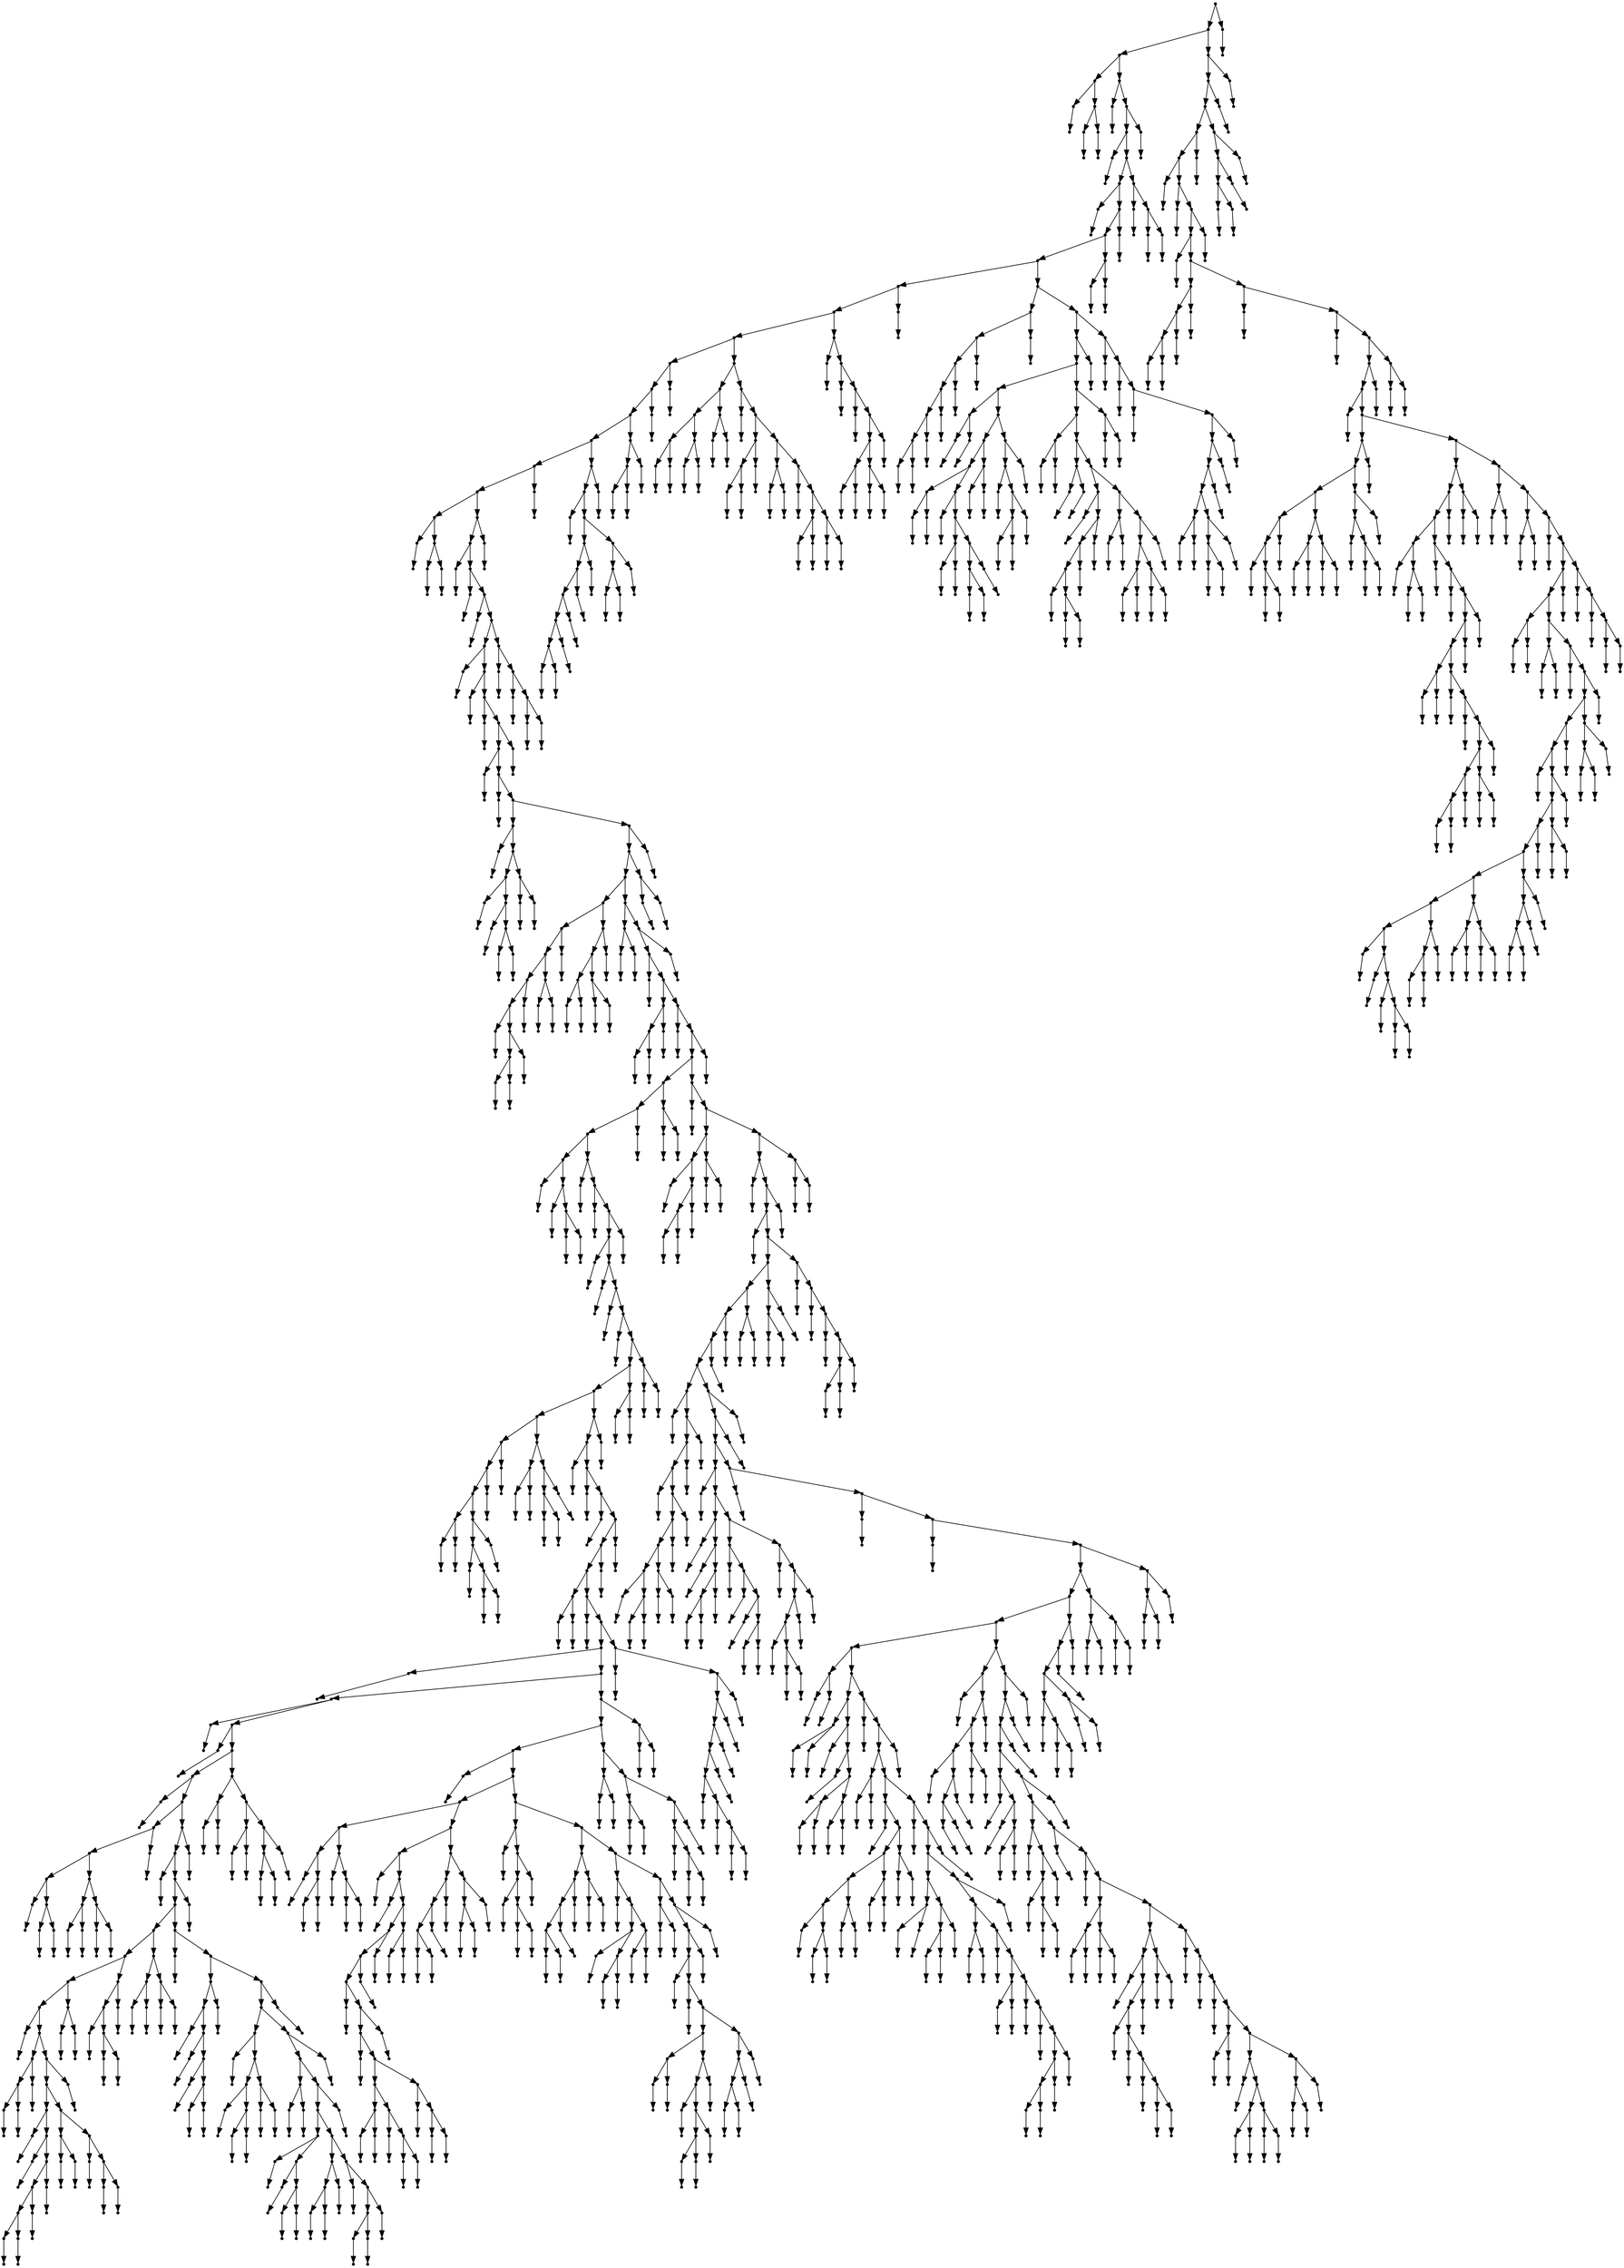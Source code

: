 digraph {
  1861 [shape=point];
  1858 [shape=point];
  1573 [shape=point];
  7 [shape=point];
  1 [shape=point];
  0 [shape=point];
  6 [shape=point];
  3 [shape=point];
  2 [shape=point];
  5 [shape=point];
  4 [shape=point];
  1572 [shape=point];
  9 [shape=point];
  8 [shape=point];
  1571 [shape=point];
  1568 [shape=point];
  11 [shape=point];
  10 [shape=point];
  1567 [shape=point];
  1558 [shape=point];
  13 [shape=point];
  12 [shape=point];
  1557 [shape=point];
  1554 [shape=point];
  1548 [shape=point];
  1383 [shape=point];
  1380 [shape=point];
  1356 [shape=point];
  1305 [shape=point];
  1302 [shape=point];
  1299 [shape=point];
  1290 [shape=point];
  1257 [shape=point];
  1254 [shape=point];
  21 [shape=point];
  15 [shape=point];
  14 [shape=point];
  20 [shape=point];
  17 [shape=point];
  16 [shape=point];
  19 [shape=point];
  18 [shape=point];
  1253 [shape=point];
  1250 [shape=point];
  23 [shape=point];
  22 [shape=point];
  1249 [shape=point];
  25 [shape=point];
  24 [shape=point];
  1248 [shape=point];
  27 [shape=point];
  26 [shape=point];
  1247 [shape=point];
  1235 [shape=point];
  29 [shape=point];
  28 [shape=point];
  1234 [shape=point];
  31 [shape=point];
  30 [shape=point];
  1233 [shape=point];
  33 [shape=point];
  32 [shape=point];
  1232 [shape=point];
  1229 [shape=point];
  35 [shape=point];
  34 [shape=point];
  1228 [shape=point];
  37 [shape=point];
  36 [shape=point];
  1227 [shape=point];
  57 [shape=point];
  39 [shape=point];
  38 [shape=point];
  56 [shape=point];
  50 [shape=point];
  41 [shape=point];
  40 [shape=point];
  49 [shape=point];
  43 [shape=point];
  42 [shape=point];
  48 [shape=point];
  45 [shape=point];
  44 [shape=point];
  47 [shape=point];
  46 [shape=point];
  55 [shape=point];
  52 [shape=point];
  51 [shape=point];
  54 [shape=point];
  53 [shape=point];
  1226 [shape=point];
  1223 [shape=point];
  1217 [shape=point];
  95 [shape=point];
  80 [shape=point];
  77 [shape=point];
  71 [shape=point];
  68 [shape=point];
  59 [shape=point];
  58 [shape=point];
  67 [shape=point];
  64 [shape=point];
  61 [shape=point];
  60 [shape=point];
  63 [shape=point];
  62 [shape=point];
  66 [shape=point];
  65 [shape=point];
  70 [shape=point];
  69 [shape=point];
  76 [shape=point];
  73 [shape=point];
  72 [shape=point];
  75 [shape=point];
  74 [shape=point];
  79 [shape=point];
  78 [shape=point];
  94 [shape=point];
  91 [shape=point];
  85 [shape=point];
  82 [shape=point];
  81 [shape=point];
  84 [shape=point];
  83 [shape=point];
  90 [shape=point];
  87 [shape=point];
  86 [shape=point];
  89 [shape=point];
  88 [shape=point];
  93 [shape=point];
  92 [shape=point];
  1216 [shape=point];
  100 [shape=point];
  97 [shape=point];
  96 [shape=point];
  99 [shape=point];
  98 [shape=point];
  1215 [shape=point];
  1212 [shape=point];
  102 [shape=point];
  101 [shape=point];
  1211 [shape=point];
  110 [shape=point];
  107 [shape=point];
  104 [shape=point];
  103 [shape=point];
  106 [shape=point];
  105 [shape=point];
  109 [shape=point];
  108 [shape=point];
  1210 [shape=point];
  112 [shape=point];
  111 [shape=point];
  1209 [shape=point];
  1206 [shape=point];
  714 [shape=point];
  708 [shape=point];
  705 [shape=point];
  123 [shape=point];
  114 [shape=point];
  113 [shape=point];
  122 [shape=point];
  116 [shape=point];
  115 [shape=point];
  121 [shape=point];
  118 [shape=point];
  117 [shape=point];
  120 [shape=point];
  119 [shape=point];
  704 [shape=point];
  125 [shape=point];
  124 [shape=point];
  703 [shape=point];
  127 [shape=point];
  126 [shape=point];
  702 [shape=point];
  699 [shape=point];
  129 [shape=point];
  128 [shape=point];
  698 [shape=point];
  131 [shape=point];
  130 [shape=point];
  697 [shape=point];
  133 [shape=point];
  132 [shape=point];
  696 [shape=point];
  135 [shape=point];
  134 [shape=point];
  695 [shape=point];
  689 [shape=point];
  683 [shape=point];
  173 [shape=point];
  158 [shape=point];
  155 [shape=point];
  152 [shape=point];
  140 [shape=point];
  137 [shape=point];
  136 [shape=point];
  139 [shape=point];
  138 [shape=point];
  151 [shape=point];
  148 [shape=point];
  142 [shape=point];
  141 [shape=point];
  147 [shape=point];
  144 [shape=point];
  143 [shape=point];
  146 [shape=point];
  145 [shape=point];
  150 [shape=point];
  149 [shape=point];
  154 [shape=point];
  153 [shape=point];
  157 [shape=point];
  156 [shape=point];
  172 [shape=point];
  163 [shape=point];
  160 [shape=point];
  159 [shape=point];
  162 [shape=point];
  161 [shape=point];
  171 [shape=point];
  168 [shape=point];
  165 [shape=point];
  164 [shape=point];
  167 [shape=point];
  166 [shape=point];
  170 [shape=point];
  169 [shape=point];
  682 [shape=point];
  679 [shape=point];
  175 [shape=point];
  174 [shape=point];
  678 [shape=point];
  177 [shape=point];
  176 [shape=point];
  677 [shape=point];
  179 [shape=point];
  178 [shape=point];
  676 [shape=point];
  673 [shape=point];
  670 [shape=point];
  184 [shape=point];
  181 [shape=point];
  180 [shape=point];
  183 [shape=point];
  182 [shape=point];
  669 [shape=point];
  186 [shape=point];
  185 [shape=point];
  668 [shape=point];
  641 [shape=point];
  188 [shape=point];
  187 [shape=point];
  640 [shape=point];
  415 [shape=point];
  190 [shape=point];
  189 [shape=point];
  414 [shape=point];
  192 [shape=point];
  191 [shape=point];
  413 [shape=point];
  392 [shape=point];
  194 [shape=point];
  193 [shape=point];
  391 [shape=point];
  217 [shape=point];
  214 [shape=point];
  202 [shape=point];
  196 [shape=point];
  195 [shape=point];
  201 [shape=point];
  198 [shape=point];
  197 [shape=point];
  200 [shape=point];
  199 [shape=point];
  213 [shape=point];
  207 [shape=point];
  204 [shape=point];
  203 [shape=point];
  206 [shape=point];
  205 [shape=point];
  212 [shape=point];
  209 [shape=point];
  208 [shape=point];
  211 [shape=point];
  210 [shape=point];
  216 [shape=point];
  215 [shape=point];
  390 [shape=point];
  387 [shape=point];
  219 [shape=point];
  218 [shape=point];
  386 [shape=point];
  383 [shape=point];
  296 [shape=point];
  284 [shape=point];
  272 [shape=point];
  266 [shape=point];
  221 [shape=point];
  220 [shape=point];
  265 [shape=point];
  229 [shape=point];
  226 [shape=point];
  223 [shape=point];
  222 [shape=point];
  225 [shape=point];
  224 [shape=point];
  228 [shape=point];
  227 [shape=point];
  264 [shape=point];
  261 [shape=point];
  246 [shape=point];
  231 [shape=point];
  230 [shape=point];
  245 [shape=point];
  233 [shape=point];
  232 [shape=point];
  244 [shape=point];
  241 [shape=point];
  238 [shape=point];
  235 [shape=point];
  234 [shape=point];
  237 [shape=point];
  236 [shape=point];
  240 [shape=point];
  239 [shape=point];
  243 [shape=point];
  242 [shape=point];
  260 [shape=point];
  251 [shape=point];
  248 [shape=point];
  247 [shape=point];
  250 [shape=point];
  249 [shape=point];
  259 [shape=point];
  253 [shape=point];
  252 [shape=point];
  258 [shape=point];
  255 [shape=point];
  254 [shape=point];
  257 [shape=point];
  256 [shape=point];
  263 [shape=point];
  262 [shape=point];
  271 [shape=point];
  268 [shape=point];
  267 [shape=point];
  270 [shape=point];
  269 [shape=point];
  283 [shape=point];
  280 [shape=point];
  274 [shape=point];
  273 [shape=point];
  279 [shape=point];
  276 [shape=point];
  275 [shape=point];
  278 [shape=point];
  277 [shape=point];
  282 [shape=point];
  281 [shape=point];
  295 [shape=point];
  289 [shape=point];
  286 [shape=point];
  285 [shape=point];
  288 [shape=point];
  287 [shape=point];
  294 [shape=point];
  291 [shape=point];
  290 [shape=point];
  293 [shape=point];
  292 [shape=point];
  382 [shape=point];
  298 [shape=point];
  297 [shape=point];
  381 [shape=point];
  315 [shape=point];
  312 [shape=point];
  300 [shape=point];
  299 [shape=point];
  311 [shape=point];
  302 [shape=point];
  301 [shape=point];
  310 [shape=point];
  304 [shape=point];
  303 [shape=point];
  309 [shape=point];
  306 [shape=point];
  305 [shape=point];
  308 [shape=point];
  307 [shape=point];
  314 [shape=point];
  313 [shape=point];
  380 [shape=point];
  377 [shape=point];
  332 [shape=point];
  317 [shape=point];
  316 [shape=point];
  331 [shape=point];
  325 [shape=point];
  319 [shape=point];
  318 [shape=point];
  324 [shape=point];
  321 [shape=point];
  320 [shape=point];
  323 [shape=point];
  322 [shape=point];
  330 [shape=point];
  327 [shape=point];
  326 [shape=point];
  329 [shape=point];
  328 [shape=point];
  376 [shape=point];
  373 [shape=point];
  337 [shape=point];
  334 [shape=point];
  333 [shape=point];
  336 [shape=point];
  335 [shape=point];
  372 [shape=point];
  369 [shape=point];
  348 [shape=point];
  339 [shape=point];
  338 [shape=point];
  347 [shape=point];
  341 [shape=point];
  340 [shape=point];
  346 [shape=point];
  343 [shape=point];
  342 [shape=point];
  345 [shape=point];
  344 [shape=point];
  368 [shape=point];
  356 [shape=point];
  353 [shape=point];
  350 [shape=point];
  349 [shape=point];
  352 [shape=point];
  351 [shape=point];
  355 [shape=point];
  354 [shape=point];
  367 [shape=point];
  358 [shape=point];
  357 [shape=point];
  366 [shape=point];
  363 [shape=point];
  360 [shape=point];
  359 [shape=point];
  362 [shape=point];
  361 [shape=point];
  365 [shape=point];
  364 [shape=point];
  371 [shape=point];
  370 [shape=point];
  375 [shape=point];
  374 [shape=point];
  379 [shape=point];
  378 [shape=point];
  385 [shape=point];
  384 [shape=point];
  389 [shape=point];
  388 [shape=point];
  412 [shape=point];
  397 [shape=point];
  394 [shape=point];
  393 [shape=point];
  396 [shape=point];
  395 [shape=point];
  411 [shape=point];
  402 [shape=point];
  399 [shape=point];
  398 [shape=point];
  401 [shape=point];
  400 [shape=point];
  410 [shape=point];
  407 [shape=point];
  404 [shape=point];
  403 [shape=point];
  406 [shape=point];
  405 [shape=point];
  409 [shape=point];
  408 [shape=point];
  639 [shape=point];
  633 [shape=point];
  609 [shape=point];
  417 [shape=point];
  416 [shape=point];
  608 [shape=point];
  506 [shape=point];
  434 [shape=point];
  425 [shape=point];
  419 [shape=point];
  418 [shape=point];
  424 [shape=point];
  421 [shape=point];
  420 [shape=point];
  423 [shape=point];
  422 [shape=point];
  433 [shape=point];
  427 [shape=point];
  426 [shape=point];
  432 [shape=point];
  429 [shape=point];
  428 [shape=point];
  431 [shape=point];
  430 [shape=point];
  505 [shape=point];
  484 [shape=point];
  436 [shape=point];
  435 [shape=point];
  483 [shape=point];
  438 [shape=point];
  437 [shape=point];
  482 [shape=point];
  476 [shape=point];
  473 [shape=point];
  470 [shape=point];
  440 [shape=point];
  439 [shape=point];
  469 [shape=point];
  466 [shape=point];
  442 [shape=point];
  441 [shape=point];
  465 [shape=point];
  456 [shape=point];
  447 [shape=point];
  444 [shape=point];
  443 [shape=point];
  446 [shape=point];
  445 [shape=point];
  455 [shape=point];
  449 [shape=point];
  448 [shape=point];
  454 [shape=point];
  451 [shape=point];
  450 [shape=point];
  453 [shape=point];
  452 [shape=point];
  464 [shape=point];
  458 [shape=point];
  457 [shape=point];
  463 [shape=point];
  460 [shape=point];
  459 [shape=point];
  462 [shape=point];
  461 [shape=point];
  468 [shape=point];
  467 [shape=point];
  472 [shape=point];
  471 [shape=point];
  475 [shape=point];
  474 [shape=point];
  481 [shape=point];
  478 [shape=point];
  477 [shape=point];
  480 [shape=point];
  479 [shape=point];
  504 [shape=point];
  495 [shape=point];
  492 [shape=point];
  489 [shape=point];
  486 [shape=point];
  485 [shape=point];
  488 [shape=point];
  487 [shape=point];
  491 [shape=point];
  490 [shape=point];
  494 [shape=point];
  493 [shape=point];
  503 [shape=point];
  500 [shape=point];
  497 [shape=point];
  496 [shape=point];
  499 [shape=point];
  498 [shape=point];
  502 [shape=point];
  501 [shape=point];
  607 [shape=point];
  520 [shape=point];
  508 [shape=point];
  507 [shape=point];
  519 [shape=point];
  516 [shape=point];
  510 [shape=point];
  509 [shape=point];
  515 [shape=point];
  512 [shape=point];
  511 [shape=point];
  514 [shape=point];
  513 [shape=point];
  518 [shape=point];
  517 [shape=point];
  606 [shape=point];
  537 [shape=point];
  531 [shape=point];
  528 [shape=point];
  525 [shape=point];
  522 [shape=point];
  521 [shape=point];
  524 [shape=point];
  523 [shape=point];
  527 [shape=point];
  526 [shape=point];
  530 [shape=point];
  529 [shape=point];
  536 [shape=point];
  533 [shape=point];
  532 [shape=point];
  535 [shape=point];
  534 [shape=point];
  605 [shape=point];
  554 [shape=point];
  539 [shape=point];
  538 [shape=point];
  553 [shape=point];
  547 [shape=point];
  541 [shape=point];
  540 [shape=point];
  546 [shape=point];
  543 [shape=point];
  542 [shape=point];
  545 [shape=point];
  544 [shape=point];
  552 [shape=point];
  549 [shape=point];
  548 [shape=point];
  551 [shape=point];
  550 [shape=point];
  604 [shape=point];
  559 [shape=point];
  556 [shape=point];
  555 [shape=point];
  558 [shape=point];
  557 [shape=point];
  603 [shape=point];
  600 [shape=point];
  597 [shape=point];
  561 [shape=point];
  560 [shape=point];
  596 [shape=point];
  563 [shape=point];
  562 [shape=point];
  595 [shape=point];
  583 [shape=point];
  568 [shape=point];
  565 [shape=point];
  564 [shape=point];
  567 [shape=point];
  566 [shape=point];
  582 [shape=point];
  579 [shape=point];
  570 [shape=point];
  569 [shape=point];
  578 [shape=point];
  575 [shape=point];
  572 [shape=point];
  571 [shape=point];
  574 [shape=point];
  573 [shape=point];
  577 [shape=point];
  576 [shape=point];
  581 [shape=point];
  580 [shape=point];
  594 [shape=point];
  591 [shape=point];
  588 [shape=point];
  585 [shape=point];
  584 [shape=point];
  587 [shape=point];
  586 [shape=point];
  590 [shape=point];
  589 [shape=point];
  593 [shape=point];
  592 [shape=point];
  599 [shape=point];
  598 [shape=point];
  602 [shape=point];
  601 [shape=point];
  632 [shape=point];
  614 [shape=point];
  611 [shape=point];
  610 [shape=point];
  613 [shape=point];
  612 [shape=point];
  631 [shape=point];
  619 [shape=point];
  616 [shape=point];
  615 [shape=point];
  618 [shape=point];
  617 [shape=point];
  630 [shape=point];
  627 [shape=point];
  621 [shape=point];
  620 [shape=point];
  626 [shape=point];
  623 [shape=point];
  622 [shape=point];
  625 [shape=point];
  624 [shape=point];
  629 [shape=point];
  628 [shape=point];
  638 [shape=point];
  635 [shape=point];
  634 [shape=point];
  637 [shape=point];
  636 [shape=point];
  667 [shape=point];
  643 [shape=point];
  642 [shape=point];
  666 [shape=point];
  663 [shape=point];
  660 [shape=point];
  657 [shape=point];
  654 [shape=point];
  645 [shape=point];
  644 [shape=point];
  653 [shape=point];
  647 [shape=point];
  646 [shape=point];
  652 [shape=point];
  649 [shape=point];
  648 [shape=point];
  651 [shape=point];
  650 [shape=point];
  656 [shape=point];
  655 [shape=point];
  659 [shape=point];
  658 [shape=point];
  662 [shape=point];
  661 [shape=point];
  665 [shape=point];
  664 [shape=point];
  672 [shape=point];
  671 [shape=point];
  675 [shape=point];
  674 [shape=point];
  681 [shape=point];
  680 [shape=point];
  688 [shape=point];
  685 [shape=point];
  684 [shape=point];
  687 [shape=point];
  686 [shape=point];
  694 [shape=point];
  691 [shape=point];
  690 [shape=point];
  693 [shape=point];
  692 [shape=point];
  701 [shape=point];
  700 [shape=point];
  707 [shape=point];
  706 [shape=point];
  713 [shape=point];
  710 [shape=point];
  709 [shape=point];
  712 [shape=point];
  711 [shape=point];
  1205 [shape=point];
  716 [shape=point];
  715 [shape=point];
  1204 [shape=point];
  733 [shape=point];
  727 [shape=point];
  718 [shape=point];
  717 [shape=point];
  726 [shape=point];
  723 [shape=point];
  720 [shape=point];
  719 [shape=point];
  722 [shape=point];
  721 [shape=point];
  725 [shape=point];
  724 [shape=point];
  732 [shape=point];
  729 [shape=point];
  728 [shape=point];
  731 [shape=point];
  730 [shape=point];
  1203 [shape=point];
  1197 [shape=point];
  735 [shape=point];
  734 [shape=point];
  1196 [shape=point];
  1193 [shape=point];
  737 [shape=point];
  736 [shape=point];
  1192 [shape=point];
  1174 [shape=point];
  1165 [shape=point];
  1159 [shape=point];
  1156 [shape=point];
  1153 [shape=point];
  769 [shape=point];
  739 [shape=point];
  738 [shape=point];
  768 [shape=point];
  765 [shape=point];
  762 [shape=point];
  741 [shape=point];
  740 [shape=point];
  761 [shape=point];
  758 [shape=point];
  755 [shape=point];
  749 [shape=point];
  743 [shape=point];
  742 [shape=point];
  748 [shape=point];
  745 [shape=point];
  744 [shape=point];
  747 [shape=point];
  746 [shape=point];
  754 [shape=point];
  751 [shape=point];
  750 [shape=point];
  753 [shape=point];
  752 [shape=point];
  757 [shape=point];
  756 [shape=point];
  760 [shape=point];
  759 [shape=point];
  764 [shape=point];
  763 [shape=point];
  767 [shape=point];
  766 [shape=point];
  1152 [shape=point];
  1149 [shape=point];
  1146 [shape=point];
  819 [shape=point];
  771 [shape=point];
  770 [shape=point];
  818 [shape=point];
  785 [shape=point];
  773 [shape=point];
  772 [shape=point];
  784 [shape=point];
  775 [shape=point];
  774 [shape=point];
  783 [shape=point];
  780 [shape=point];
  777 [shape=point];
  776 [shape=point];
  779 [shape=point];
  778 [shape=point];
  782 [shape=point];
  781 [shape=point];
  817 [shape=point];
  799 [shape=point];
  787 [shape=point];
  786 [shape=point];
  798 [shape=point];
  789 [shape=point];
  788 [shape=point];
  797 [shape=point];
  791 [shape=point];
  790 [shape=point];
  796 [shape=point];
  793 [shape=point];
  792 [shape=point];
  795 [shape=point];
  794 [shape=point];
  816 [shape=point];
  801 [shape=point];
  800 [shape=point];
  815 [shape=point];
  812 [shape=point];
  809 [shape=point];
  803 [shape=point];
  802 [shape=point];
  808 [shape=point];
  805 [shape=point];
  804 [shape=point];
  807 [shape=point];
  806 [shape=point];
  811 [shape=point];
  810 [shape=point];
  814 [shape=point];
  813 [shape=point];
  1145 [shape=point];
  821 [shape=point];
  820 [shape=point];
  1144 [shape=point];
  823 [shape=point];
  822 [shape=point];
  1143 [shape=point];
  825 [shape=point];
  824 [shape=point];
  1142 [shape=point];
  1133 [shape=point];
  1121 [shape=point];
  1100 [shape=point];
  953 [shape=point];
  830 [shape=point];
  827 [shape=point];
  826 [shape=point];
  829 [shape=point];
  828 [shape=point];
  952 [shape=point];
  853 [shape=point];
  835 [shape=point];
  832 [shape=point];
  831 [shape=point];
  834 [shape=point];
  833 [shape=point];
  852 [shape=point];
  837 [shape=point];
  836 [shape=point];
  851 [shape=point];
  839 [shape=point];
  838 [shape=point];
  850 [shape=point];
  844 [shape=point];
  841 [shape=point];
  840 [shape=point];
  843 [shape=point];
  842 [shape=point];
  849 [shape=point];
  846 [shape=point];
  845 [shape=point];
  848 [shape=point];
  847 [shape=point];
  951 [shape=point];
  855 [shape=point];
  854 [shape=point];
  950 [shape=point];
  947 [shape=point];
  860 [shape=point];
  857 [shape=point];
  856 [shape=point];
  859 [shape=point];
  858 [shape=point];
  946 [shape=point];
  889 [shape=point];
  862 [shape=point];
  861 [shape=point];
  888 [shape=point];
  882 [shape=point];
  876 [shape=point];
  870 [shape=point];
  864 [shape=point];
  863 [shape=point];
  869 [shape=point];
  866 [shape=point];
  865 [shape=point];
  868 [shape=point];
  867 [shape=point];
  875 [shape=point];
  872 [shape=point];
  871 [shape=point];
  874 [shape=point];
  873 [shape=point];
  881 [shape=point];
  878 [shape=point];
  877 [shape=point];
  880 [shape=point];
  879 [shape=point];
  887 [shape=point];
  884 [shape=point];
  883 [shape=point];
  886 [shape=point];
  885 [shape=point];
  945 [shape=point];
  891 [shape=point];
  890 [shape=point];
  944 [shape=point];
  941 [shape=point];
  905 [shape=point];
  896 [shape=point];
  893 [shape=point];
  892 [shape=point];
  895 [shape=point];
  894 [shape=point];
  904 [shape=point];
  901 [shape=point];
  898 [shape=point];
  897 [shape=point];
  900 [shape=point];
  899 [shape=point];
  903 [shape=point];
  902 [shape=point];
  940 [shape=point];
  937 [shape=point];
  910 [shape=point];
  907 [shape=point];
  906 [shape=point];
  909 [shape=point];
  908 [shape=point];
  936 [shape=point];
  912 [shape=point];
  911 [shape=point];
  935 [shape=point];
  917 [shape=point];
  914 [shape=point];
  913 [shape=point];
  916 [shape=point];
  915 [shape=point];
  934 [shape=point];
  919 [shape=point];
  918 [shape=point];
  933 [shape=point];
  921 [shape=point];
  920 [shape=point];
  932 [shape=point];
  929 [shape=point];
  926 [shape=point];
  923 [shape=point];
  922 [shape=point];
  925 [shape=point];
  924 [shape=point];
  928 [shape=point];
  927 [shape=point];
  931 [shape=point];
  930 [shape=point];
  939 [shape=point];
  938 [shape=point];
  943 [shape=point];
  942 [shape=point];
  949 [shape=point];
  948 [shape=point];
  1099 [shape=point];
  976 [shape=point];
  955 [shape=point];
  954 [shape=point];
  975 [shape=point];
  972 [shape=point];
  966 [shape=point];
  957 [shape=point];
  956 [shape=point];
  965 [shape=point];
  962 [shape=point];
  959 [shape=point];
  958 [shape=point];
  961 [shape=point];
  960 [shape=point];
  964 [shape=point];
  963 [shape=point];
  971 [shape=point];
  968 [shape=point];
  967 [shape=point];
  970 [shape=point];
  969 [shape=point];
  974 [shape=point];
  973 [shape=point];
  1098 [shape=point];
  1095 [shape=point];
  1092 [shape=point];
  1089 [shape=point];
  987 [shape=point];
  978 [shape=point];
  977 [shape=point];
  986 [shape=point];
  980 [shape=point];
  979 [shape=point];
  985 [shape=point];
  982 [shape=point];
  981 [shape=point];
  984 [shape=point];
  983 [shape=point];
  1088 [shape=point];
  1085 [shape=point];
  1001 [shape=point];
  989 [shape=point];
  988 [shape=point];
  1000 [shape=point];
  997 [shape=point];
  991 [shape=point];
  990 [shape=point];
  996 [shape=point];
  993 [shape=point];
  992 [shape=point];
  995 [shape=point];
  994 [shape=point];
  999 [shape=point];
  998 [shape=point];
  1084 [shape=point];
  1003 [shape=point];
  1002 [shape=point];
  1083 [shape=point];
  1005 [shape=point];
  1004 [shape=point];
  1082 [shape=point];
  1016 [shape=point];
  1010 [shape=point];
  1007 [shape=point];
  1006 [shape=point];
  1009 [shape=point];
  1008 [shape=point];
  1015 [shape=point];
  1012 [shape=point];
  1011 [shape=point];
  1014 [shape=point];
  1013 [shape=point];
  1081 [shape=point];
  1042 [shape=point];
  1036 [shape=point];
  1018 [shape=point];
  1017 [shape=point];
  1035 [shape=point];
  1032 [shape=point];
  1020 [shape=point];
  1019 [shape=point];
  1031 [shape=point];
  1022 [shape=point];
  1021 [shape=point];
  1030 [shape=point];
  1024 [shape=point];
  1023 [shape=point];
  1029 [shape=point];
  1026 [shape=point];
  1025 [shape=point];
  1028 [shape=point];
  1027 [shape=point];
  1034 [shape=point];
  1033 [shape=point];
  1041 [shape=point];
  1038 [shape=point];
  1037 [shape=point];
  1040 [shape=point];
  1039 [shape=point];
  1080 [shape=point];
  1044 [shape=point];
  1043 [shape=point];
  1079 [shape=point];
  1046 [shape=point];
  1045 [shape=point];
  1078 [shape=point];
  1048 [shape=point];
  1047 [shape=point];
  1077 [shape=point];
  1053 [shape=point];
  1050 [shape=point];
  1049 [shape=point];
  1052 [shape=point];
  1051 [shape=point];
  1076 [shape=point];
  1067 [shape=point];
  1055 [shape=point];
  1054 [shape=point];
  1066 [shape=point];
  1060 [shape=point];
  1057 [shape=point];
  1056 [shape=point];
  1059 [shape=point];
  1058 [shape=point];
  1065 [shape=point];
  1062 [shape=point];
  1061 [shape=point];
  1064 [shape=point];
  1063 [shape=point];
  1075 [shape=point];
  1072 [shape=point];
  1069 [shape=point];
  1068 [shape=point];
  1071 [shape=point];
  1070 [shape=point];
  1074 [shape=point];
  1073 [shape=point];
  1087 [shape=point];
  1086 [shape=point];
  1091 [shape=point];
  1090 [shape=point];
  1094 [shape=point];
  1093 [shape=point];
  1097 [shape=point];
  1096 [shape=point];
  1120 [shape=point];
  1117 [shape=point];
  1114 [shape=point];
  1108 [shape=point];
  1102 [shape=point];
  1101 [shape=point];
  1107 [shape=point];
  1104 [shape=point];
  1103 [shape=point];
  1106 [shape=point];
  1105 [shape=point];
  1113 [shape=point];
  1110 [shape=point];
  1109 [shape=point];
  1112 [shape=point];
  1111 [shape=point];
  1116 [shape=point];
  1115 [shape=point];
  1119 [shape=point];
  1118 [shape=point];
  1132 [shape=point];
  1126 [shape=point];
  1123 [shape=point];
  1122 [shape=point];
  1125 [shape=point];
  1124 [shape=point];
  1131 [shape=point];
  1128 [shape=point];
  1127 [shape=point];
  1130 [shape=point];
  1129 [shape=point];
  1141 [shape=point];
  1138 [shape=point];
  1135 [shape=point];
  1134 [shape=point];
  1137 [shape=point];
  1136 [shape=point];
  1140 [shape=point];
  1139 [shape=point];
  1148 [shape=point];
  1147 [shape=point];
  1151 [shape=point];
  1150 [shape=point];
  1155 [shape=point];
  1154 [shape=point];
  1158 [shape=point];
  1157 [shape=point];
  1164 [shape=point];
  1161 [shape=point];
  1160 [shape=point];
  1163 [shape=point];
  1162 [shape=point];
  1173 [shape=point];
  1170 [shape=point];
  1167 [shape=point];
  1166 [shape=point];
  1169 [shape=point];
  1168 [shape=point];
  1172 [shape=point];
  1171 [shape=point];
  1191 [shape=point];
  1176 [shape=point];
  1175 [shape=point];
  1190 [shape=point];
  1178 [shape=point];
  1177 [shape=point];
  1189 [shape=point];
  1180 [shape=point];
  1179 [shape=point];
  1188 [shape=point];
  1185 [shape=point];
  1182 [shape=point];
  1181 [shape=point];
  1184 [shape=point];
  1183 [shape=point];
  1187 [shape=point];
  1186 [shape=point];
  1195 [shape=point];
  1194 [shape=point];
  1202 [shape=point];
  1199 [shape=point];
  1198 [shape=point];
  1201 [shape=point];
  1200 [shape=point];
  1208 [shape=point];
  1207 [shape=point];
  1214 [shape=point];
  1213 [shape=point];
  1222 [shape=point];
  1219 [shape=point];
  1218 [shape=point];
  1221 [shape=point];
  1220 [shape=point];
  1225 [shape=point];
  1224 [shape=point];
  1231 [shape=point];
  1230 [shape=point];
  1246 [shape=point];
  1237 [shape=point];
  1236 [shape=point];
  1245 [shape=point];
  1239 [shape=point];
  1238 [shape=point];
  1244 [shape=point];
  1241 [shape=point];
  1240 [shape=point];
  1243 [shape=point];
  1242 [shape=point];
  1252 [shape=point];
  1251 [shape=point];
  1256 [shape=point];
  1255 [shape=point];
  1289 [shape=point];
  1286 [shape=point];
  1259 [shape=point];
  1258 [shape=point];
  1285 [shape=point];
  1276 [shape=point];
  1273 [shape=point];
  1270 [shape=point];
  1267 [shape=point];
  1264 [shape=point];
  1261 [shape=point];
  1260 [shape=point];
  1263 [shape=point];
  1262 [shape=point];
  1266 [shape=point];
  1265 [shape=point];
  1269 [shape=point];
  1268 [shape=point];
  1272 [shape=point];
  1271 [shape=point];
  1275 [shape=point];
  1274 [shape=point];
  1284 [shape=point];
  1281 [shape=point];
  1278 [shape=point];
  1277 [shape=point];
  1280 [shape=point];
  1279 [shape=point];
  1283 [shape=point];
  1282 [shape=point];
  1288 [shape=point];
  1287 [shape=point];
  1298 [shape=point];
  1295 [shape=point];
  1292 [shape=point];
  1291 [shape=point];
  1294 [shape=point];
  1293 [shape=point];
  1297 [shape=point];
  1296 [shape=point];
  1301 [shape=point];
  1300 [shape=point];
  1304 [shape=point];
  1303 [shape=point];
  1355 [shape=point];
  1322 [shape=point];
  1316 [shape=point];
  1310 [shape=point];
  1307 [shape=point];
  1306 [shape=point];
  1309 [shape=point];
  1308 [shape=point];
  1315 [shape=point];
  1312 [shape=point];
  1311 [shape=point];
  1314 [shape=point];
  1313 [shape=point];
  1321 [shape=point];
  1318 [shape=point];
  1317 [shape=point];
  1320 [shape=point];
  1319 [shape=point];
  1354 [shape=point];
  1324 [shape=point];
  1323 [shape=point];
  1353 [shape=point];
  1332 [shape=point];
  1329 [shape=point];
  1326 [shape=point];
  1325 [shape=point];
  1328 [shape=point];
  1327 [shape=point];
  1331 [shape=point];
  1330 [shape=point];
  1352 [shape=point];
  1337 [shape=point];
  1334 [shape=point];
  1333 [shape=point];
  1336 [shape=point];
  1335 [shape=point];
  1351 [shape=point];
  1339 [shape=point];
  1338 [shape=point];
  1350 [shape=point];
  1344 [shape=point];
  1341 [shape=point];
  1340 [shape=point];
  1343 [shape=point];
  1342 [shape=point];
  1349 [shape=point];
  1346 [shape=point];
  1345 [shape=point];
  1348 [shape=point];
  1347 [shape=point];
  1379 [shape=point];
  1358 [shape=point];
  1357 [shape=point];
  1378 [shape=point];
  1360 [shape=point];
  1359 [shape=point];
  1377 [shape=point];
  1362 [shape=point];
  1361 [shape=point];
  1376 [shape=point];
  1373 [shape=point];
  1367 [shape=point];
  1364 [shape=point];
  1363 [shape=point];
  1366 [shape=point];
  1365 [shape=point];
  1372 [shape=point];
  1369 [shape=point];
  1368 [shape=point];
  1371 [shape=point];
  1370 [shape=point];
  1375 [shape=point];
  1374 [shape=point];
  1382 [shape=point];
  1381 [shape=point];
  1547 [shape=point];
  1403 [shape=point];
  1400 [shape=point];
  1397 [shape=point];
  1394 [shape=point];
  1391 [shape=point];
  1388 [shape=point];
  1385 [shape=point];
  1384 [shape=point];
  1387 [shape=point];
  1386 [shape=point];
  1390 [shape=point];
  1389 [shape=point];
  1393 [shape=point];
  1392 [shape=point];
  1396 [shape=point];
  1395 [shape=point];
  1399 [shape=point];
  1398 [shape=point];
  1402 [shape=point];
  1401 [shape=point];
  1546 [shape=point];
  1513 [shape=point];
  1510 [shape=point];
  1453 [shape=point];
  1408 [shape=point];
  1405 [shape=point];
  1404 [shape=point];
  1407 [shape=point];
  1406 [shape=point];
  1452 [shape=point];
  1437 [shape=point];
  1431 [shape=point];
  1413 [shape=point];
  1410 [shape=point];
  1409 [shape=point];
  1412 [shape=point];
  1411 [shape=point];
  1430 [shape=point];
  1415 [shape=point];
  1414 [shape=point];
  1429 [shape=point];
  1420 [shape=point];
  1417 [shape=point];
  1416 [shape=point];
  1419 [shape=point];
  1418 [shape=point];
  1428 [shape=point];
  1425 [shape=point];
  1422 [shape=point];
  1421 [shape=point];
  1424 [shape=point];
  1423 [shape=point];
  1427 [shape=point];
  1426 [shape=point];
  1436 [shape=point];
  1433 [shape=point];
  1432 [shape=point];
  1435 [shape=point];
  1434 [shape=point];
  1451 [shape=point];
  1448 [shape=point];
  1439 [shape=point];
  1438 [shape=point];
  1447 [shape=point];
  1444 [shape=point];
  1441 [shape=point];
  1440 [shape=point];
  1443 [shape=point];
  1442 [shape=point];
  1446 [shape=point];
  1445 [shape=point];
  1450 [shape=point];
  1449 [shape=point];
  1509 [shape=point];
  1503 [shape=point];
  1458 [shape=point];
  1455 [shape=point];
  1454 [shape=point];
  1457 [shape=point];
  1456 [shape=point];
  1502 [shape=point];
  1463 [shape=point];
  1460 [shape=point];
  1459 [shape=point];
  1462 [shape=point];
  1461 [shape=point];
  1501 [shape=point];
  1480 [shape=point];
  1465 [shape=point];
  1464 [shape=point];
  1479 [shape=point];
  1476 [shape=point];
  1473 [shape=point];
  1467 [shape=point];
  1466 [shape=point];
  1472 [shape=point];
  1469 [shape=point];
  1468 [shape=point];
  1471 [shape=point];
  1470 [shape=point];
  1475 [shape=point];
  1474 [shape=point];
  1478 [shape=point];
  1477 [shape=point];
  1500 [shape=point];
  1485 [shape=point];
  1482 [shape=point];
  1481 [shape=point];
  1484 [shape=point];
  1483 [shape=point];
  1499 [shape=point];
  1496 [shape=point];
  1490 [shape=point];
  1487 [shape=point];
  1486 [shape=point];
  1489 [shape=point];
  1488 [shape=point];
  1495 [shape=point];
  1492 [shape=point];
  1491 [shape=point];
  1494 [shape=point];
  1493 [shape=point];
  1498 [shape=point];
  1497 [shape=point];
  1508 [shape=point];
  1505 [shape=point];
  1504 [shape=point];
  1507 [shape=point];
  1506 [shape=point];
  1512 [shape=point];
  1511 [shape=point];
  1545 [shape=point];
  1515 [shape=point];
  1514 [shape=point];
  1544 [shape=point];
  1517 [shape=point];
  1516 [shape=point];
  1543 [shape=point];
  1519 [shape=point];
  1518 [shape=point];
  1542 [shape=point];
  1539 [shape=point];
  1536 [shape=point];
  1533 [shape=point];
  1524 [shape=point];
  1521 [shape=point];
  1520 [shape=point];
  1523 [shape=point];
  1522 [shape=point];
  1532 [shape=point];
  1529 [shape=point];
  1526 [shape=point];
  1525 [shape=point];
  1528 [shape=point];
  1527 [shape=point];
  1531 [shape=point];
  1530 [shape=point];
  1535 [shape=point];
  1534 [shape=point];
  1538 [shape=point];
  1537 [shape=point];
  1541 [shape=point];
  1540 [shape=point];
  1553 [shape=point];
  1550 [shape=point];
  1549 [shape=point];
  1552 [shape=point];
  1551 [shape=point];
  1556 [shape=point];
  1555 [shape=point];
  1566 [shape=point];
  1560 [shape=point];
  1559 [shape=point];
  1565 [shape=point];
  1562 [shape=point];
  1561 [shape=point];
  1564 [shape=point];
  1563 [shape=point];
  1570 [shape=point];
  1569 [shape=point];
  1857 [shape=point];
  1854 [shape=point];
  1851 [shape=point];
  1839 [shape=point];
  1836 [shape=point];
  1575 [shape=point];
  1574 [shape=point];
  1835 [shape=point];
  1577 [shape=point];
  1576 [shape=point];
  1834 [shape=point];
  1831 [shape=point];
  1579 [shape=point];
  1578 [shape=point];
  1830 [shape=point];
  1590 [shape=point];
  1587 [shape=point];
  1584 [shape=point];
  1581 [shape=point];
  1580 [shape=point];
  1583 [shape=point];
  1582 [shape=point];
  1586 [shape=point];
  1585 [shape=point];
  1589 [shape=point];
  1588 [shape=point];
  1829 [shape=point];
  1592 [shape=point];
  1591 [shape=point];
  1828 [shape=point];
  1594 [shape=point];
  1593 [shape=point];
  1827 [shape=point];
  1821 [shape=point];
  1818 [shape=point];
  1596 [shape=point];
  1595 [shape=point];
  1817 [shape=point];
  1634 [shape=point];
  1631 [shape=point];
  1619 [shape=point];
  1607 [shape=point];
  1604 [shape=point];
  1598 [shape=point];
  1597 [shape=point];
  1603 [shape=point];
  1600 [shape=point];
  1599 [shape=point];
  1602 [shape=point];
  1601 [shape=point];
  1606 [shape=point];
  1605 [shape=point];
  1618 [shape=point];
  1612 [shape=point];
  1609 [shape=point];
  1608 [shape=point];
  1611 [shape=point];
  1610 [shape=point];
  1617 [shape=point];
  1614 [shape=point];
  1613 [shape=point];
  1616 [shape=point];
  1615 [shape=point];
  1630 [shape=point];
  1627 [shape=point];
  1621 [shape=point];
  1620 [shape=point];
  1626 [shape=point];
  1623 [shape=point];
  1622 [shape=point];
  1625 [shape=point];
  1624 [shape=point];
  1629 [shape=point];
  1628 [shape=point];
  1633 [shape=point];
  1632 [shape=point];
  1816 [shape=point];
  1693 [shape=point];
  1687 [shape=point];
  1684 [shape=point];
  1642 [shape=point];
  1636 [shape=point];
  1635 [shape=point];
  1641 [shape=point];
  1638 [shape=point];
  1637 [shape=point];
  1640 [shape=point];
  1639 [shape=point];
  1683 [shape=point];
  1644 [shape=point];
  1643 [shape=point];
  1682 [shape=point];
  1646 [shape=point];
  1645 [shape=point];
  1681 [shape=point];
  1678 [shape=point];
  1675 [shape=point];
  1651 [shape=point];
  1648 [shape=point];
  1647 [shape=point];
  1650 [shape=point];
  1649 [shape=point];
  1674 [shape=point];
  1653 [shape=point];
  1652 [shape=point];
  1673 [shape=point];
  1655 [shape=point];
  1654 [shape=point];
  1672 [shape=point];
  1669 [shape=point];
  1663 [shape=point];
  1660 [shape=point];
  1657 [shape=point];
  1656 [shape=point];
  1659 [shape=point];
  1658 [shape=point];
  1662 [shape=point];
  1661 [shape=point];
  1668 [shape=point];
  1665 [shape=point];
  1664 [shape=point];
  1667 [shape=point];
  1666 [shape=point];
  1671 [shape=point];
  1670 [shape=point];
  1677 [shape=point];
  1676 [shape=point];
  1680 [shape=point];
  1679 [shape=point];
  1686 [shape=point];
  1685 [shape=point];
  1692 [shape=point];
  1689 [shape=point];
  1688 [shape=point];
  1691 [shape=point];
  1690 [shape=point];
  1815 [shape=point];
  1698 [shape=point];
  1695 [shape=point];
  1694 [shape=point];
  1697 [shape=point];
  1696 [shape=point];
  1814 [shape=point];
  1703 [shape=point];
  1700 [shape=point];
  1699 [shape=point];
  1702 [shape=point];
  1701 [shape=point];
  1813 [shape=point];
  1705 [shape=point];
  1704 [shape=point];
  1812 [shape=point];
  1800 [shape=point];
  1797 [shape=point];
  1710 [shape=point];
  1707 [shape=point];
  1706 [shape=point];
  1709 [shape=point];
  1708 [shape=point];
  1796 [shape=point];
  1715 [shape=point];
  1712 [shape=point];
  1711 [shape=point];
  1714 [shape=point];
  1713 [shape=point];
  1795 [shape=point];
  1717 [shape=point];
  1716 [shape=point];
  1794 [shape=point];
  1791 [shape=point];
  1782 [shape=point];
  1779 [shape=point];
  1719 [shape=point];
  1718 [shape=point];
  1778 [shape=point];
  1775 [shape=point];
  1769 [shape=point];
  1766 [shape=point];
  1754 [shape=point];
  1742 [shape=point];
  1733 [shape=point];
  1721 [shape=point];
  1720 [shape=point];
  1732 [shape=point];
  1723 [shape=point];
  1722 [shape=point];
  1731 [shape=point];
  1725 [shape=point];
  1724 [shape=point];
  1730 [shape=point];
  1727 [shape=point];
  1726 [shape=point];
  1729 [shape=point];
  1728 [shape=point];
  1741 [shape=point];
  1738 [shape=point];
  1735 [shape=point];
  1734 [shape=point];
  1737 [shape=point];
  1736 [shape=point];
  1740 [shape=point];
  1739 [shape=point];
  1753 [shape=point];
  1747 [shape=point];
  1744 [shape=point];
  1743 [shape=point];
  1746 [shape=point];
  1745 [shape=point];
  1752 [shape=point];
  1749 [shape=point];
  1748 [shape=point];
  1751 [shape=point];
  1750 [shape=point];
  1765 [shape=point];
  1762 [shape=point];
  1759 [shape=point];
  1756 [shape=point];
  1755 [shape=point];
  1758 [shape=point];
  1757 [shape=point];
  1761 [shape=point];
  1760 [shape=point];
  1764 [shape=point];
  1763 [shape=point];
  1768 [shape=point];
  1767 [shape=point];
  1774 [shape=point];
  1771 [shape=point];
  1770 [shape=point];
  1773 [shape=point];
  1772 [shape=point];
  1777 [shape=point];
  1776 [shape=point];
  1781 [shape=point];
  1780 [shape=point];
  1790 [shape=point];
  1787 [shape=point];
  1784 [shape=point];
  1783 [shape=point];
  1786 [shape=point];
  1785 [shape=point];
  1789 [shape=point];
  1788 [shape=point];
  1793 [shape=point];
  1792 [shape=point];
  1799 [shape=point];
  1798 [shape=point];
  1811 [shape=point];
  1802 [shape=point];
  1801 [shape=point];
  1810 [shape=point];
  1804 [shape=point];
  1803 [shape=point];
  1809 [shape=point];
  1806 [shape=point];
  1805 [shape=point];
  1808 [shape=point];
  1807 [shape=point];
  1820 [shape=point];
  1819 [shape=point];
  1826 [shape=point];
  1823 [shape=point];
  1822 [shape=point];
  1825 [shape=point];
  1824 [shape=point];
  1833 [shape=point];
  1832 [shape=point];
  1838 [shape=point];
  1837 [shape=point];
  1850 [shape=point];
  1847 [shape=point];
  1844 [shape=point];
  1841 [shape=point];
  1840 [shape=point];
  1843 [shape=point];
  1842 [shape=point];
  1846 [shape=point];
  1845 [shape=point];
  1849 [shape=point];
  1848 [shape=point];
  1853 [shape=point];
  1852 [shape=point];
  1856 [shape=point];
  1855 [shape=point];
  1860 [shape=point];
  1859 [shape=point];
1861 -> 1858;
1858 -> 1573;
1573 -> 7;
7 -> 1;
1 -> 0;
7 -> 6;
6 -> 3;
3 -> 2;
6 -> 5;
5 -> 4;
1573 -> 1572;
1572 -> 9;
9 -> 8;
1572 -> 1571;
1571 -> 1568;
1568 -> 11;
11 -> 10;
1568 -> 1567;
1567 -> 1558;
1558 -> 13;
13 -> 12;
1558 -> 1557;
1557 -> 1554;
1554 -> 1548;
1548 -> 1383;
1383 -> 1380;
1380 -> 1356;
1356 -> 1305;
1305 -> 1302;
1302 -> 1299;
1299 -> 1290;
1290 -> 1257;
1257 -> 1254;
1254 -> 21;
21 -> 15;
15 -> 14;
21 -> 20;
20 -> 17;
17 -> 16;
20 -> 19;
19 -> 18;
1254 -> 1253;
1253 -> 1250;
1250 -> 23;
23 -> 22;
1250 -> 1249;
1249 -> 25;
25 -> 24;
1249 -> 1248;
1248 -> 27;
27 -> 26;
1248 -> 1247;
1247 -> 1235;
1235 -> 29;
29 -> 28;
1235 -> 1234;
1234 -> 31;
31 -> 30;
1234 -> 1233;
1233 -> 33;
33 -> 32;
1233 -> 1232;
1232 -> 1229;
1229 -> 35;
35 -> 34;
1229 -> 1228;
1228 -> 37;
37 -> 36;
1228 -> 1227;
1227 -> 57;
57 -> 39;
39 -> 38;
57 -> 56;
56 -> 50;
50 -> 41;
41 -> 40;
50 -> 49;
49 -> 43;
43 -> 42;
49 -> 48;
48 -> 45;
45 -> 44;
48 -> 47;
47 -> 46;
56 -> 55;
55 -> 52;
52 -> 51;
55 -> 54;
54 -> 53;
1227 -> 1226;
1226 -> 1223;
1223 -> 1217;
1217 -> 95;
95 -> 80;
80 -> 77;
77 -> 71;
71 -> 68;
68 -> 59;
59 -> 58;
68 -> 67;
67 -> 64;
64 -> 61;
61 -> 60;
64 -> 63;
63 -> 62;
67 -> 66;
66 -> 65;
71 -> 70;
70 -> 69;
77 -> 76;
76 -> 73;
73 -> 72;
76 -> 75;
75 -> 74;
80 -> 79;
79 -> 78;
95 -> 94;
94 -> 91;
91 -> 85;
85 -> 82;
82 -> 81;
85 -> 84;
84 -> 83;
91 -> 90;
90 -> 87;
87 -> 86;
90 -> 89;
89 -> 88;
94 -> 93;
93 -> 92;
1217 -> 1216;
1216 -> 100;
100 -> 97;
97 -> 96;
100 -> 99;
99 -> 98;
1216 -> 1215;
1215 -> 1212;
1212 -> 102;
102 -> 101;
1212 -> 1211;
1211 -> 110;
110 -> 107;
107 -> 104;
104 -> 103;
107 -> 106;
106 -> 105;
110 -> 109;
109 -> 108;
1211 -> 1210;
1210 -> 112;
112 -> 111;
1210 -> 1209;
1209 -> 1206;
1206 -> 714;
714 -> 708;
708 -> 705;
705 -> 123;
123 -> 114;
114 -> 113;
123 -> 122;
122 -> 116;
116 -> 115;
122 -> 121;
121 -> 118;
118 -> 117;
121 -> 120;
120 -> 119;
705 -> 704;
704 -> 125;
125 -> 124;
704 -> 703;
703 -> 127;
127 -> 126;
703 -> 702;
702 -> 699;
699 -> 129;
129 -> 128;
699 -> 698;
698 -> 131;
131 -> 130;
698 -> 697;
697 -> 133;
133 -> 132;
697 -> 696;
696 -> 135;
135 -> 134;
696 -> 695;
695 -> 689;
689 -> 683;
683 -> 173;
173 -> 158;
158 -> 155;
155 -> 152;
152 -> 140;
140 -> 137;
137 -> 136;
140 -> 139;
139 -> 138;
152 -> 151;
151 -> 148;
148 -> 142;
142 -> 141;
148 -> 147;
147 -> 144;
144 -> 143;
147 -> 146;
146 -> 145;
151 -> 150;
150 -> 149;
155 -> 154;
154 -> 153;
158 -> 157;
157 -> 156;
173 -> 172;
172 -> 163;
163 -> 160;
160 -> 159;
163 -> 162;
162 -> 161;
172 -> 171;
171 -> 168;
168 -> 165;
165 -> 164;
168 -> 167;
167 -> 166;
171 -> 170;
170 -> 169;
683 -> 682;
682 -> 679;
679 -> 175;
175 -> 174;
679 -> 678;
678 -> 177;
177 -> 176;
678 -> 677;
677 -> 179;
179 -> 178;
677 -> 676;
676 -> 673;
673 -> 670;
670 -> 184;
184 -> 181;
181 -> 180;
184 -> 183;
183 -> 182;
670 -> 669;
669 -> 186;
186 -> 185;
669 -> 668;
668 -> 641;
641 -> 188;
188 -> 187;
641 -> 640;
640 -> 415;
415 -> 190;
190 -> 189;
415 -> 414;
414 -> 192;
192 -> 191;
414 -> 413;
413 -> 392;
392 -> 194;
194 -> 193;
392 -> 391;
391 -> 217;
217 -> 214;
214 -> 202;
202 -> 196;
196 -> 195;
202 -> 201;
201 -> 198;
198 -> 197;
201 -> 200;
200 -> 199;
214 -> 213;
213 -> 207;
207 -> 204;
204 -> 203;
207 -> 206;
206 -> 205;
213 -> 212;
212 -> 209;
209 -> 208;
212 -> 211;
211 -> 210;
217 -> 216;
216 -> 215;
391 -> 390;
390 -> 387;
387 -> 219;
219 -> 218;
387 -> 386;
386 -> 383;
383 -> 296;
296 -> 284;
284 -> 272;
272 -> 266;
266 -> 221;
221 -> 220;
266 -> 265;
265 -> 229;
229 -> 226;
226 -> 223;
223 -> 222;
226 -> 225;
225 -> 224;
229 -> 228;
228 -> 227;
265 -> 264;
264 -> 261;
261 -> 246;
246 -> 231;
231 -> 230;
246 -> 245;
245 -> 233;
233 -> 232;
245 -> 244;
244 -> 241;
241 -> 238;
238 -> 235;
235 -> 234;
238 -> 237;
237 -> 236;
241 -> 240;
240 -> 239;
244 -> 243;
243 -> 242;
261 -> 260;
260 -> 251;
251 -> 248;
248 -> 247;
251 -> 250;
250 -> 249;
260 -> 259;
259 -> 253;
253 -> 252;
259 -> 258;
258 -> 255;
255 -> 254;
258 -> 257;
257 -> 256;
264 -> 263;
263 -> 262;
272 -> 271;
271 -> 268;
268 -> 267;
271 -> 270;
270 -> 269;
284 -> 283;
283 -> 280;
280 -> 274;
274 -> 273;
280 -> 279;
279 -> 276;
276 -> 275;
279 -> 278;
278 -> 277;
283 -> 282;
282 -> 281;
296 -> 295;
295 -> 289;
289 -> 286;
286 -> 285;
289 -> 288;
288 -> 287;
295 -> 294;
294 -> 291;
291 -> 290;
294 -> 293;
293 -> 292;
383 -> 382;
382 -> 298;
298 -> 297;
382 -> 381;
381 -> 315;
315 -> 312;
312 -> 300;
300 -> 299;
312 -> 311;
311 -> 302;
302 -> 301;
311 -> 310;
310 -> 304;
304 -> 303;
310 -> 309;
309 -> 306;
306 -> 305;
309 -> 308;
308 -> 307;
315 -> 314;
314 -> 313;
381 -> 380;
380 -> 377;
377 -> 332;
332 -> 317;
317 -> 316;
332 -> 331;
331 -> 325;
325 -> 319;
319 -> 318;
325 -> 324;
324 -> 321;
321 -> 320;
324 -> 323;
323 -> 322;
331 -> 330;
330 -> 327;
327 -> 326;
330 -> 329;
329 -> 328;
377 -> 376;
376 -> 373;
373 -> 337;
337 -> 334;
334 -> 333;
337 -> 336;
336 -> 335;
373 -> 372;
372 -> 369;
369 -> 348;
348 -> 339;
339 -> 338;
348 -> 347;
347 -> 341;
341 -> 340;
347 -> 346;
346 -> 343;
343 -> 342;
346 -> 345;
345 -> 344;
369 -> 368;
368 -> 356;
356 -> 353;
353 -> 350;
350 -> 349;
353 -> 352;
352 -> 351;
356 -> 355;
355 -> 354;
368 -> 367;
367 -> 358;
358 -> 357;
367 -> 366;
366 -> 363;
363 -> 360;
360 -> 359;
363 -> 362;
362 -> 361;
366 -> 365;
365 -> 364;
372 -> 371;
371 -> 370;
376 -> 375;
375 -> 374;
380 -> 379;
379 -> 378;
386 -> 385;
385 -> 384;
390 -> 389;
389 -> 388;
413 -> 412;
412 -> 397;
397 -> 394;
394 -> 393;
397 -> 396;
396 -> 395;
412 -> 411;
411 -> 402;
402 -> 399;
399 -> 398;
402 -> 401;
401 -> 400;
411 -> 410;
410 -> 407;
407 -> 404;
404 -> 403;
407 -> 406;
406 -> 405;
410 -> 409;
409 -> 408;
640 -> 639;
639 -> 633;
633 -> 609;
609 -> 417;
417 -> 416;
609 -> 608;
608 -> 506;
506 -> 434;
434 -> 425;
425 -> 419;
419 -> 418;
425 -> 424;
424 -> 421;
421 -> 420;
424 -> 423;
423 -> 422;
434 -> 433;
433 -> 427;
427 -> 426;
433 -> 432;
432 -> 429;
429 -> 428;
432 -> 431;
431 -> 430;
506 -> 505;
505 -> 484;
484 -> 436;
436 -> 435;
484 -> 483;
483 -> 438;
438 -> 437;
483 -> 482;
482 -> 476;
476 -> 473;
473 -> 470;
470 -> 440;
440 -> 439;
470 -> 469;
469 -> 466;
466 -> 442;
442 -> 441;
466 -> 465;
465 -> 456;
456 -> 447;
447 -> 444;
444 -> 443;
447 -> 446;
446 -> 445;
456 -> 455;
455 -> 449;
449 -> 448;
455 -> 454;
454 -> 451;
451 -> 450;
454 -> 453;
453 -> 452;
465 -> 464;
464 -> 458;
458 -> 457;
464 -> 463;
463 -> 460;
460 -> 459;
463 -> 462;
462 -> 461;
469 -> 468;
468 -> 467;
473 -> 472;
472 -> 471;
476 -> 475;
475 -> 474;
482 -> 481;
481 -> 478;
478 -> 477;
481 -> 480;
480 -> 479;
505 -> 504;
504 -> 495;
495 -> 492;
492 -> 489;
489 -> 486;
486 -> 485;
489 -> 488;
488 -> 487;
492 -> 491;
491 -> 490;
495 -> 494;
494 -> 493;
504 -> 503;
503 -> 500;
500 -> 497;
497 -> 496;
500 -> 499;
499 -> 498;
503 -> 502;
502 -> 501;
608 -> 607;
607 -> 520;
520 -> 508;
508 -> 507;
520 -> 519;
519 -> 516;
516 -> 510;
510 -> 509;
516 -> 515;
515 -> 512;
512 -> 511;
515 -> 514;
514 -> 513;
519 -> 518;
518 -> 517;
607 -> 606;
606 -> 537;
537 -> 531;
531 -> 528;
528 -> 525;
525 -> 522;
522 -> 521;
525 -> 524;
524 -> 523;
528 -> 527;
527 -> 526;
531 -> 530;
530 -> 529;
537 -> 536;
536 -> 533;
533 -> 532;
536 -> 535;
535 -> 534;
606 -> 605;
605 -> 554;
554 -> 539;
539 -> 538;
554 -> 553;
553 -> 547;
547 -> 541;
541 -> 540;
547 -> 546;
546 -> 543;
543 -> 542;
546 -> 545;
545 -> 544;
553 -> 552;
552 -> 549;
549 -> 548;
552 -> 551;
551 -> 550;
605 -> 604;
604 -> 559;
559 -> 556;
556 -> 555;
559 -> 558;
558 -> 557;
604 -> 603;
603 -> 600;
600 -> 597;
597 -> 561;
561 -> 560;
597 -> 596;
596 -> 563;
563 -> 562;
596 -> 595;
595 -> 583;
583 -> 568;
568 -> 565;
565 -> 564;
568 -> 567;
567 -> 566;
583 -> 582;
582 -> 579;
579 -> 570;
570 -> 569;
579 -> 578;
578 -> 575;
575 -> 572;
572 -> 571;
575 -> 574;
574 -> 573;
578 -> 577;
577 -> 576;
582 -> 581;
581 -> 580;
595 -> 594;
594 -> 591;
591 -> 588;
588 -> 585;
585 -> 584;
588 -> 587;
587 -> 586;
591 -> 590;
590 -> 589;
594 -> 593;
593 -> 592;
600 -> 599;
599 -> 598;
603 -> 602;
602 -> 601;
633 -> 632;
632 -> 614;
614 -> 611;
611 -> 610;
614 -> 613;
613 -> 612;
632 -> 631;
631 -> 619;
619 -> 616;
616 -> 615;
619 -> 618;
618 -> 617;
631 -> 630;
630 -> 627;
627 -> 621;
621 -> 620;
627 -> 626;
626 -> 623;
623 -> 622;
626 -> 625;
625 -> 624;
630 -> 629;
629 -> 628;
639 -> 638;
638 -> 635;
635 -> 634;
638 -> 637;
637 -> 636;
668 -> 667;
667 -> 643;
643 -> 642;
667 -> 666;
666 -> 663;
663 -> 660;
660 -> 657;
657 -> 654;
654 -> 645;
645 -> 644;
654 -> 653;
653 -> 647;
647 -> 646;
653 -> 652;
652 -> 649;
649 -> 648;
652 -> 651;
651 -> 650;
657 -> 656;
656 -> 655;
660 -> 659;
659 -> 658;
663 -> 662;
662 -> 661;
666 -> 665;
665 -> 664;
673 -> 672;
672 -> 671;
676 -> 675;
675 -> 674;
682 -> 681;
681 -> 680;
689 -> 688;
688 -> 685;
685 -> 684;
688 -> 687;
687 -> 686;
695 -> 694;
694 -> 691;
691 -> 690;
694 -> 693;
693 -> 692;
702 -> 701;
701 -> 700;
708 -> 707;
707 -> 706;
714 -> 713;
713 -> 710;
710 -> 709;
713 -> 712;
712 -> 711;
1206 -> 1205;
1205 -> 716;
716 -> 715;
1205 -> 1204;
1204 -> 733;
733 -> 727;
727 -> 718;
718 -> 717;
727 -> 726;
726 -> 723;
723 -> 720;
720 -> 719;
723 -> 722;
722 -> 721;
726 -> 725;
725 -> 724;
733 -> 732;
732 -> 729;
729 -> 728;
732 -> 731;
731 -> 730;
1204 -> 1203;
1203 -> 1197;
1197 -> 735;
735 -> 734;
1197 -> 1196;
1196 -> 1193;
1193 -> 737;
737 -> 736;
1193 -> 1192;
1192 -> 1174;
1174 -> 1165;
1165 -> 1159;
1159 -> 1156;
1156 -> 1153;
1153 -> 769;
769 -> 739;
739 -> 738;
769 -> 768;
768 -> 765;
765 -> 762;
762 -> 741;
741 -> 740;
762 -> 761;
761 -> 758;
758 -> 755;
755 -> 749;
749 -> 743;
743 -> 742;
749 -> 748;
748 -> 745;
745 -> 744;
748 -> 747;
747 -> 746;
755 -> 754;
754 -> 751;
751 -> 750;
754 -> 753;
753 -> 752;
758 -> 757;
757 -> 756;
761 -> 760;
760 -> 759;
765 -> 764;
764 -> 763;
768 -> 767;
767 -> 766;
1153 -> 1152;
1152 -> 1149;
1149 -> 1146;
1146 -> 819;
819 -> 771;
771 -> 770;
819 -> 818;
818 -> 785;
785 -> 773;
773 -> 772;
785 -> 784;
784 -> 775;
775 -> 774;
784 -> 783;
783 -> 780;
780 -> 777;
777 -> 776;
780 -> 779;
779 -> 778;
783 -> 782;
782 -> 781;
818 -> 817;
817 -> 799;
799 -> 787;
787 -> 786;
799 -> 798;
798 -> 789;
789 -> 788;
798 -> 797;
797 -> 791;
791 -> 790;
797 -> 796;
796 -> 793;
793 -> 792;
796 -> 795;
795 -> 794;
817 -> 816;
816 -> 801;
801 -> 800;
816 -> 815;
815 -> 812;
812 -> 809;
809 -> 803;
803 -> 802;
809 -> 808;
808 -> 805;
805 -> 804;
808 -> 807;
807 -> 806;
812 -> 811;
811 -> 810;
815 -> 814;
814 -> 813;
1146 -> 1145;
1145 -> 821;
821 -> 820;
1145 -> 1144;
1144 -> 823;
823 -> 822;
1144 -> 1143;
1143 -> 825;
825 -> 824;
1143 -> 1142;
1142 -> 1133;
1133 -> 1121;
1121 -> 1100;
1100 -> 953;
953 -> 830;
830 -> 827;
827 -> 826;
830 -> 829;
829 -> 828;
953 -> 952;
952 -> 853;
853 -> 835;
835 -> 832;
832 -> 831;
835 -> 834;
834 -> 833;
853 -> 852;
852 -> 837;
837 -> 836;
852 -> 851;
851 -> 839;
839 -> 838;
851 -> 850;
850 -> 844;
844 -> 841;
841 -> 840;
844 -> 843;
843 -> 842;
850 -> 849;
849 -> 846;
846 -> 845;
849 -> 848;
848 -> 847;
952 -> 951;
951 -> 855;
855 -> 854;
951 -> 950;
950 -> 947;
947 -> 860;
860 -> 857;
857 -> 856;
860 -> 859;
859 -> 858;
947 -> 946;
946 -> 889;
889 -> 862;
862 -> 861;
889 -> 888;
888 -> 882;
882 -> 876;
876 -> 870;
870 -> 864;
864 -> 863;
870 -> 869;
869 -> 866;
866 -> 865;
869 -> 868;
868 -> 867;
876 -> 875;
875 -> 872;
872 -> 871;
875 -> 874;
874 -> 873;
882 -> 881;
881 -> 878;
878 -> 877;
881 -> 880;
880 -> 879;
888 -> 887;
887 -> 884;
884 -> 883;
887 -> 886;
886 -> 885;
946 -> 945;
945 -> 891;
891 -> 890;
945 -> 944;
944 -> 941;
941 -> 905;
905 -> 896;
896 -> 893;
893 -> 892;
896 -> 895;
895 -> 894;
905 -> 904;
904 -> 901;
901 -> 898;
898 -> 897;
901 -> 900;
900 -> 899;
904 -> 903;
903 -> 902;
941 -> 940;
940 -> 937;
937 -> 910;
910 -> 907;
907 -> 906;
910 -> 909;
909 -> 908;
937 -> 936;
936 -> 912;
912 -> 911;
936 -> 935;
935 -> 917;
917 -> 914;
914 -> 913;
917 -> 916;
916 -> 915;
935 -> 934;
934 -> 919;
919 -> 918;
934 -> 933;
933 -> 921;
921 -> 920;
933 -> 932;
932 -> 929;
929 -> 926;
926 -> 923;
923 -> 922;
926 -> 925;
925 -> 924;
929 -> 928;
928 -> 927;
932 -> 931;
931 -> 930;
940 -> 939;
939 -> 938;
944 -> 943;
943 -> 942;
950 -> 949;
949 -> 948;
1100 -> 1099;
1099 -> 976;
976 -> 955;
955 -> 954;
976 -> 975;
975 -> 972;
972 -> 966;
966 -> 957;
957 -> 956;
966 -> 965;
965 -> 962;
962 -> 959;
959 -> 958;
962 -> 961;
961 -> 960;
965 -> 964;
964 -> 963;
972 -> 971;
971 -> 968;
968 -> 967;
971 -> 970;
970 -> 969;
975 -> 974;
974 -> 973;
1099 -> 1098;
1098 -> 1095;
1095 -> 1092;
1092 -> 1089;
1089 -> 987;
987 -> 978;
978 -> 977;
987 -> 986;
986 -> 980;
980 -> 979;
986 -> 985;
985 -> 982;
982 -> 981;
985 -> 984;
984 -> 983;
1089 -> 1088;
1088 -> 1085;
1085 -> 1001;
1001 -> 989;
989 -> 988;
1001 -> 1000;
1000 -> 997;
997 -> 991;
991 -> 990;
997 -> 996;
996 -> 993;
993 -> 992;
996 -> 995;
995 -> 994;
1000 -> 999;
999 -> 998;
1085 -> 1084;
1084 -> 1003;
1003 -> 1002;
1084 -> 1083;
1083 -> 1005;
1005 -> 1004;
1083 -> 1082;
1082 -> 1016;
1016 -> 1010;
1010 -> 1007;
1007 -> 1006;
1010 -> 1009;
1009 -> 1008;
1016 -> 1015;
1015 -> 1012;
1012 -> 1011;
1015 -> 1014;
1014 -> 1013;
1082 -> 1081;
1081 -> 1042;
1042 -> 1036;
1036 -> 1018;
1018 -> 1017;
1036 -> 1035;
1035 -> 1032;
1032 -> 1020;
1020 -> 1019;
1032 -> 1031;
1031 -> 1022;
1022 -> 1021;
1031 -> 1030;
1030 -> 1024;
1024 -> 1023;
1030 -> 1029;
1029 -> 1026;
1026 -> 1025;
1029 -> 1028;
1028 -> 1027;
1035 -> 1034;
1034 -> 1033;
1042 -> 1041;
1041 -> 1038;
1038 -> 1037;
1041 -> 1040;
1040 -> 1039;
1081 -> 1080;
1080 -> 1044;
1044 -> 1043;
1080 -> 1079;
1079 -> 1046;
1046 -> 1045;
1079 -> 1078;
1078 -> 1048;
1048 -> 1047;
1078 -> 1077;
1077 -> 1053;
1053 -> 1050;
1050 -> 1049;
1053 -> 1052;
1052 -> 1051;
1077 -> 1076;
1076 -> 1067;
1067 -> 1055;
1055 -> 1054;
1067 -> 1066;
1066 -> 1060;
1060 -> 1057;
1057 -> 1056;
1060 -> 1059;
1059 -> 1058;
1066 -> 1065;
1065 -> 1062;
1062 -> 1061;
1065 -> 1064;
1064 -> 1063;
1076 -> 1075;
1075 -> 1072;
1072 -> 1069;
1069 -> 1068;
1072 -> 1071;
1071 -> 1070;
1075 -> 1074;
1074 -> 1073;
1088 -> 1087;
1087 -> 1086;
1092 -> 1091;
1091 -> 1090;
1095 -> 1094;
1094 -> 1093;
1098 -> 1097;
1097 -> 1096;
1121 -> 1120;
1120 -> 1117;
1117 -> 1114;
1114 -> 1108;
1108 -> 1102;
1102 -> 1101;
1108 -> 1107;
1107 -> 1104;
1104 -> 1103;
1107 -> 1106;
1106 -> 1105;
1114 -> 1113;
1113 -> 1110;
1110 -> 1109;
1113 -> 1112;
1112 -> 1111;
1117 -> 1116;
1116 -> 1115;
1120 -> 1119;
1119 -> 1118;
1133 -> 1132;
1132 -> 1126;
1126 -> 1123;
1123 -> 1122;
1126 -> 1125;
1125 -> 1124;
1132 -> 1131;
1131 -> 1128;
1128 -> 1127;
1131 -> 1130;
1130 -> 1129;
1142 -> 1141;
1141 -> 1138;
1138 -> 1135;
1135 -> 1134;
1138 -> 1137;
1137 -> 1136;
1141 -> 1140;
1140 -> 1139;
1149 -> 1148;
1148 -> 1147;
1152 -> 1151;
1151 -> 1150;
1156 -> 1155;
1155 -> 1154;
1159 -> 1158;
1158 -> 1157;
1165 -> 1164;
1164 -> 1161;
1161 -> 1160;
1164 -> 1163;
1163 -> 1162;
1174 -> 1173;
1173 -> 1170;
1170 -> 1167;
1167 -> 1166;
1170 -> 1169;
1169 -> 1168;
1173 -> 1172;
1172 -> 1171;
1192 -> 1191;
1191 -> 1176;
1176 -> 1175;
1191 -> 1190;
1190 -> 1178;
1178 -> 1177;
1190 -> 1189;
1189 -> 1180;
1180 -> 1179;
1189 -> 1188;
1188 -> 1185;
1185 -> 1182;
1182 -> 1181;
1185 -> 1184;
1184 -> 1183;
1188 -> 1187;
1187 -> 1186;
1196 -> 1195;
1195 -> 1194;
1203 -> 1202;
1202 -> 1199;
1199 -> 1198;
1202 -> 1201;
1201 -> 1200;
1209 -> 1208;
1208 -> 1207;
1215 -> 1214;
1214 -> 1213;
1223 -> 1222;
1222 -> 1219;
1219 -> 1218;
1222 -> 1221;
1221 -> 1220;
1226 -> 1225;
1225 -> 1224;
1232 -> 1231;
1231 -> 1230;
1247 -> 1246;
1246 -> 1237;
1237 -> 1236;
1246 -> 1245;
1245 -> 1239;
1239 -> 1238;
1245 -> 1244;
1244 -> 1241;
1241 -> 1240;
1244 -> 1243;
1243 -> 1242;
1253 -> 1252;
1252 -> 1251;
1257 -> 1256;
1256 -> 1255;
1290 -> 1289;
1289 -> 1286;
1286 -> 1259;
1259 -> 1258;
1286 -> 1285;
1285 -> 1276;
1276 -> 1273;
1273 -> 1270;
1270 -> 1267;
1267 -> 1264;
1264 -> 1261;
1261 -> 1260;
1264 -> 1263;
1263 -> 1262;
1267 -> 1266;
1266 -> 1265;
1270 -> 1269;
1269 -> 1268;
1273 -> 1272;
1272 -> 1271;
1276 -> 1275;
1275 -> 1274;
1285 -> 1284;
1284 -> 1281;
1281 -> 1278;
1278 -> 1277;
1281 -> 1280;
1280 -> 1279;
1284 -> 1283;
1283 -> 1282;
1289 -> 1288;
1288 -> 1287;
1299 -> 1298;
1298 -> 1295;
1295 -> 1292;
1292 -> 1291;
1295 -> 1294;
1294 -> 1293;
1298 -> 1297;
1297 -> 1296;
1302 -> 1301;
1301 -> 1300;
1305 -> 1304;
1304 -> 1303;
1356 -> 1355;
1355 -> 1322;
1322 -> 1316;
1316 -> 1310;
1310 -> 1307;
1307 -> 1306;
1310 -> 1309;
1309 -> 1308;
1316 -> 1315;
1315 -> 1312;
1312 -> 1311;
1315 -> 1314;
1314 -> 1313;
1322 -> 1321;
1321 -> 1318;
1318 -> 1317;
1321 -> 1320;
1320 -> 1319;
1355 -> 1354;
1354 -> 1324;
1324 -> 1323;
1354 -> 1353;
1353 -> 1332;
1332 -> 1329;
1329 -> 1326;
1326 -> 1325;
1329 -> 1328;
1328 -> 1327;
1332 -> 1331;
1331 -> 1330;
1353 -> 1352;
1352 -> 1337;
1337 -> 1334;
1334 -> 1333;
1337 -> 1336;
1336 -> 1335;
1352 -> 1351;
1351 -> 1339;
1339 -> 1338;
1351 -> 1350;
1350 -> 1344;
1344 -> 1341;
1341 -> 1340;
1344 -> 1343;
1343 -> 1342;
1350 -> 1349;
1349 -> 1346;
1346 -> 1345;
1349 -> 1348;
1348 -> 1347;
1380 -> 1379;
1379 -> 1358;
1358 -> 1357;
1379 -> 1378;
1378 -> 1360;
1360 -> 1359;
1378 -> 1377;
1377 -> 1362;
1362 -> 1361;
1377 -> 1376;
1376 -> 1373;
1373 -> 1367;
1367 -> 1364;
1364 -> 1363;
1367 -> 1366;
1366 -> 1365;
1373 -> 1372;
1372 -> 1369;
1369 -> 1368;
1372 -> 1371;
1371 -> 1370;
1376 -> 1375;
1375 -> 1374;
1383 -> 1382;
1382 -> 1381;
1548 -> 1547;
1547 -> 1403;
1403 -> 1400;
1400 -> 1397;
1397 -> 1394;
1394 -> 1391;
1391 -> 1388;
1388 -> 1385;
1385 -> 1384;
1388 -> 1387;
1387 -> 1386;
1391 -> 1390;
1390 -> 1389;
1394 -> 1393;
1393 -> 1392;
1397 -> 1396;
1396 -> 1395;
1400 -> 1399;
1399 -> 1398;
1403 -> 1402;
1402 -> 1401;
1547 -> 1546;
1546 -> 1513;
1513 -> 1510;
1510 -> 1453;
1453 -> 1408;
1408 -> 1405;
1405 -> 1404;
1408 -> 1407;
1407 -> 1406;
1453 -> 1452;
1452 -> 1437;
1437 -> 1431;
1431 -> 1413;
1413 -> 1410;
1410 -> 1409;
1413 -> 1412;
1412 -> 1411;
1431 -> 1430;
1430 -> 1415;
1415 -> 1414;
1430 -> 1429;
1429 -> 1420;
1420 -> 1417;
1417 -> 1416;
1420 -> 1419;
1419 -> 1418;
1429 -> 1428;
1428 -> 1425;
1425 -> 1422;
1422 -> 1421;
1425 -> 1424;
1424 -> 1423;
1428 -> 1427;
1427 -> 1426;
1437 -> 1436;
1436 -> 1433;
1433 -> 1432;
1436 -> 1435;
1435 -> 1434;
1452 -> 1451;
1451 -> 1448;
1448 -> 1439;
1439 -> 1438;
1448 -> 1447;
1447 -> 1444;
1444 -> 1441;
1441 -> 1440;
1444 -> 1443;
1443 -> 1442;
1447 -> 1446;
1446 -> 1445;
1451 -> 1450;
1450 -> 1449;
1510 -> 1509;
1509 -> 1503;
1503 -> 1458;
1458 -> 1455;
1455 -> 1454;
1458 -> 1457;
1457 -> 1456;
1503 -> 1502;
1502 -> 1463;
1463 -> 1460;
1460 -> 1459;
1463 -> 1462;
1462 -> 1461;
1502 -> 1501;
1501 -> 1480;
1480 -> 1465;
1465 -> 1464;
1480 -> 1479;
1479 -> 1476;
1476 -> 1473;
1473 -> 1467;
1467 -> 1466;
1473 -> 1472;
1472 -> 1469;
1469 -> 1468;
1472 -> 1471;
1471 -> 1470;
1476 -> 1475;
1475 -> 1474;
1479 -> 1478;
1478 -> 1477;
1501 -> 1500;
1500 -> 1485;
1485 -> 1482;
1482 -> 1481;
1485 -> 1484;
1484 -> 1483;
1500 -> 1499;
1499 -> 1496;
1496 -> 1490;
1490 -> 1487;
1487 -> 1486;
1490 -> 1489;
1489 -> 1488;
1496 -> 1495;
1495 -> 1492;
1492 -> 1491;
1495 -> 1494;
1494 -> 1493;
1499 -> 1498;
1498 -> 1497;
1509 -> 1508;
1508 -> 1505;
1505 -> 1504;
1508 -> 1507;
1507 -> 1506;
1513 -> 1512;
1512 -> 1511;
1546 -> 1545;
1545 -> 1515;
1515 -> 1514;
1545 -> 1544;
1544 -> 1517;
1517 -> 1516;
1544 -> 1543;
1543 -> 1519;
1519 -> 1518;
1543 -> 1542;
1542 -> 1539;
1539 -> 1536;
1536 -> 1533;
1533 -> 1524;
1524 -> 1521;
1521 -> 1520;
1524 -> 1523;
1523 -> 1522;
1533 -> 1532;
1532 -> 1529;
1529 -> 1526;
1526 -> 1525;
1529 -> 1528;
1528 -> 1527;
1532 -> 1531;
1531 -> 1530;
1536 -> 1535;
1535 -> 1534;
1539 -> 1538;
1538 -> 1537;
1542 -> 1541;
1541 -> 1540;
1554 -> 1553;
1553 -> 1550;
1550 -> 1549;
1553 -> 1552;
1552 -> 1551;
1557 -> 1556;
1556 -> 1555;
1567 -> 1566;
1566 -> 1560;
1560 -> 1559;
1566 -> 1565;
1565 -> 1562;
1562 -> 1561;
1565 -> 1564;
1564 -> 1563;
1571 -> 1570;
1570 -> 1569;
1858 -> 1857;
1857 -> 1854;
1854 -> 1851;
1851 -> 1839;
1839 -> 1836;
1836 -> 1575;
1575 -> 1574;
1836 -> 1835;
1835 -> 1577;
1577 -> 1576;
1835 -> 1834;
1834 -> 1831;
1831 -> 1579;
1579 -> 1578;
1831 -> 1830;
1830 -> 1590;
1590 -> 1587;
1587 -> 1584;
1584 -> 1581;
1581 -> 1580;
1584 -> 1583;
1583 -> 1582;
1587 -> 1586;
1586 -> 1585;
1590 -> 1589;
1589 -> 1588;
1830 -> 1829;
1829 -> 1592;
1592 -> 1591;
1829 -> 1828;
1828 -> 1594;
1594 -> 1593;
1828 -> 1827;
1827 -> 1821;
1821 -> 1818;
1818 -> 1596;
1596 -> 1595;
1818 -> 1817;
1817 -> 1634;
1634 -> 1631;
1631 -> 1619;
1619 -> 1607;
1607 -> 1604;
1604 -> 1598;
1598 -> 1597;
1604 -> 1603;
1603 -> 1600;
1600 -> 1599;
1603 -> 1602;
1602 -> 1601;
1607 -> 1606;
1606 -> 1605;
1619 -> 1618;
1618 -> 1612;
1612 -> 1609;
1609 -> 1608;
1612 -> 1611;
1611 -> 1610;
1618 -> 1617;
1617 -> 1614;
1614 -> 1613;
1617 -> 1616;
1616 -> 1615;
1631 -> 1630;
1630 -> 1627;
1627 -> 1621;
1621 -> 1620;
1627 -> 1626;
1626 -> 1623;
1623 -> 1622;
1626 -> 1625;
1625 -> 1624;
1630 -> 1629;
1629 -> 1628;
1634 -> 1633;
1633 -> 1632;
1817 -> 1816;
1816 -> 1693;
1693 -> 1687;
1687 -> 1684;
1684 -> 1642;
1642 -> 1636;
1636 -> 1635;
1642 -> 1641;
1641 -> 1638;
1638 -> 1637;
1641 -> 1640;
1640 -> 1639;
1684 -> 1683;
1683 -> 1644;
1644 -> 1643;
1683 -> 1682;
1682 -> 1646;
1646 -> 1645;
1682 -> 1681;
1681 -> 1678;
1678 -> 1675;
1675 -> 1651;
1651 -> 1648;
1648 -> 1647;
1651 -> 1650;
1650 -> 1649;
1675 -> 1674;
1674 -> 1653;
1653 -> 1652;
1674 -> 1673;
1673 -> 1655;
1655 -> 1654;
1673 -> 1672;
1672 -> 1669;
1669 -> 1663;
1663 -> 1660;
1660 -> 1657;
1657 -> 1656;
1660 -> 1659;
1659 -> 1658;
1663 -> 1662;
1662 -> 1661;
1669 -> 1668;
1668 -> 1665;
1665 -> 1664;
1668 -> 1667;
1667 -> 1666;
1672 -> 1671;
1671 -> 1670;
1678 -> 1677;
1677 -> 1676;
1681 -> 1680;
1680 -> 1679;
1687 -> 1686;
1686 -> 1685;
1693 -> 1692;
1692 -> 1689;
1689 -> 1688;
1692 -> 1691;
1691 -> 1690;
1816 -> 1815;
1815 -> 1698;
1698 -> 1695;
1695 -> 1694;
1698 -> 1697;
1697 -> 1696;
1815 -> 1814;
1814 -> 1703;
1703 -> 1700;
1700 -> 1699;
1703 -> 1702;
1702 -> 1701;
1814 -> 1813;
1813 -> 1705;
1705 -> 1704;
1813 -> 1812;
1812 -> 1800;
1800 -> 1797;
1797 -> 1710;
1710 -> 1707;
1707 -> 1706;
1710 -> 1709;
1709 -> 1708;
1797 -> 1796;
1796 -> 1715;
1715 -> 1712;
1712 -> 1711;
1715 -> 1714;
1714 -> 1713;
1796 -> 1795;
1795 -> 1717;
1717 -> 1716;
1795 -> 1794;
1794 -> 1791;
1791 -> 1782;
1782 -> 1779;
1779 -> 1719;
1719 -> 1718;
1779 -> 1778;
1778 -> 1775;
1775 -> 1769;
1769 -> 1766;
1766 -> 1754;
1754 -> 1742;
1742 -> 1733;
1733 -> 1721;
1721 -> 1720;
1733 -> 1732;
1732 -> 1723;
1723 -> 1722;
1732 -> 1731;
1731 -> 1725;
1725 -> 1724;
1731 -> 1730;
1730 -> 1727;
1727 -> 1726;
1730 -> 1729;
1729 -> 1728;
1742 -> 1741;
1741 -> 1738;
1738 -> 1735;
1735 -> 1734;
1738 -> 1737;
1737 -> 1736;
1741 -> 1740;
1740 -> 1739;
1754 -> 1753;
1753 -> 1747;
1747 -> 1744;
1744 -> 1743;
1747 -> 1746;
1746 -> 1745;
1753 -> 1752;
1752 -> 1749;
1749 -> 1748;
1752 -> 1751;
1751 -> 1750;
1766 -> 1765;
1765 -> 1762;
1762 -> 1759;
1759 -> 1756;
1756 -> 1755;
1759 -> 1758;
1758 -> 1757;
1762 -> 1761;
1761 -> 1760;
1765 -> 1764;
1764 -> 1763;
1769 -> 1768;
1768 -> 1767;
1775 -> 1774;
1774 -> 1771;
1771 -> 1770;
1774 -> 1773;
1773 -> 1772;
1778 -> 1777;
1777 -> 1776;
1782 -> 1781;
1781 -> 1780;
1791 -> 1790;
1790 -> 1787;
1787 -> 1784;
1784 -> 1783;
1787 -> 1786;
1786 -> 1785;
1790 -> 1789;
1789 -> 1788;
1794 -> 1793;
1793 -> 1792;
1800 -> 1799;
1799 -> 1798;
1812 -> 1811;
1811 -> 1802;
1802 -> 1801;
1811 -> 1810;
1810 -> 1804;
1804 -> 1803;
1810 -> 1809;
1809 -> 1806;
1806 -> 1805;
1809 -> 1808;
1808 -> 1807;
1821 -> 1820;
1820 -> 1819;
1827 -> 1826;
1826 -> 1823;
1823 -> 1822;
1826 -> 1825;
1825 -> 1824;
1834 -> 1833;
1833 -> 1832;
1839 -> 1838;
1838 -> 1837;
1851 -> 1850;
1850 -> 1847;
1847 -> 1844;
1844 -> 1841;
1841 -> 1840;
1844 -> 1843;
1843 -> 1842;
1847 -> 1846;
1846 -> 1845;
1850 -> 1849;
1849 -> 1848;
1854 -> 1853;
1853 -> 1852;
1857 -> 1856;
1856 -> 1855;
1861 -> 1860;
1860 -> 1859;
}
